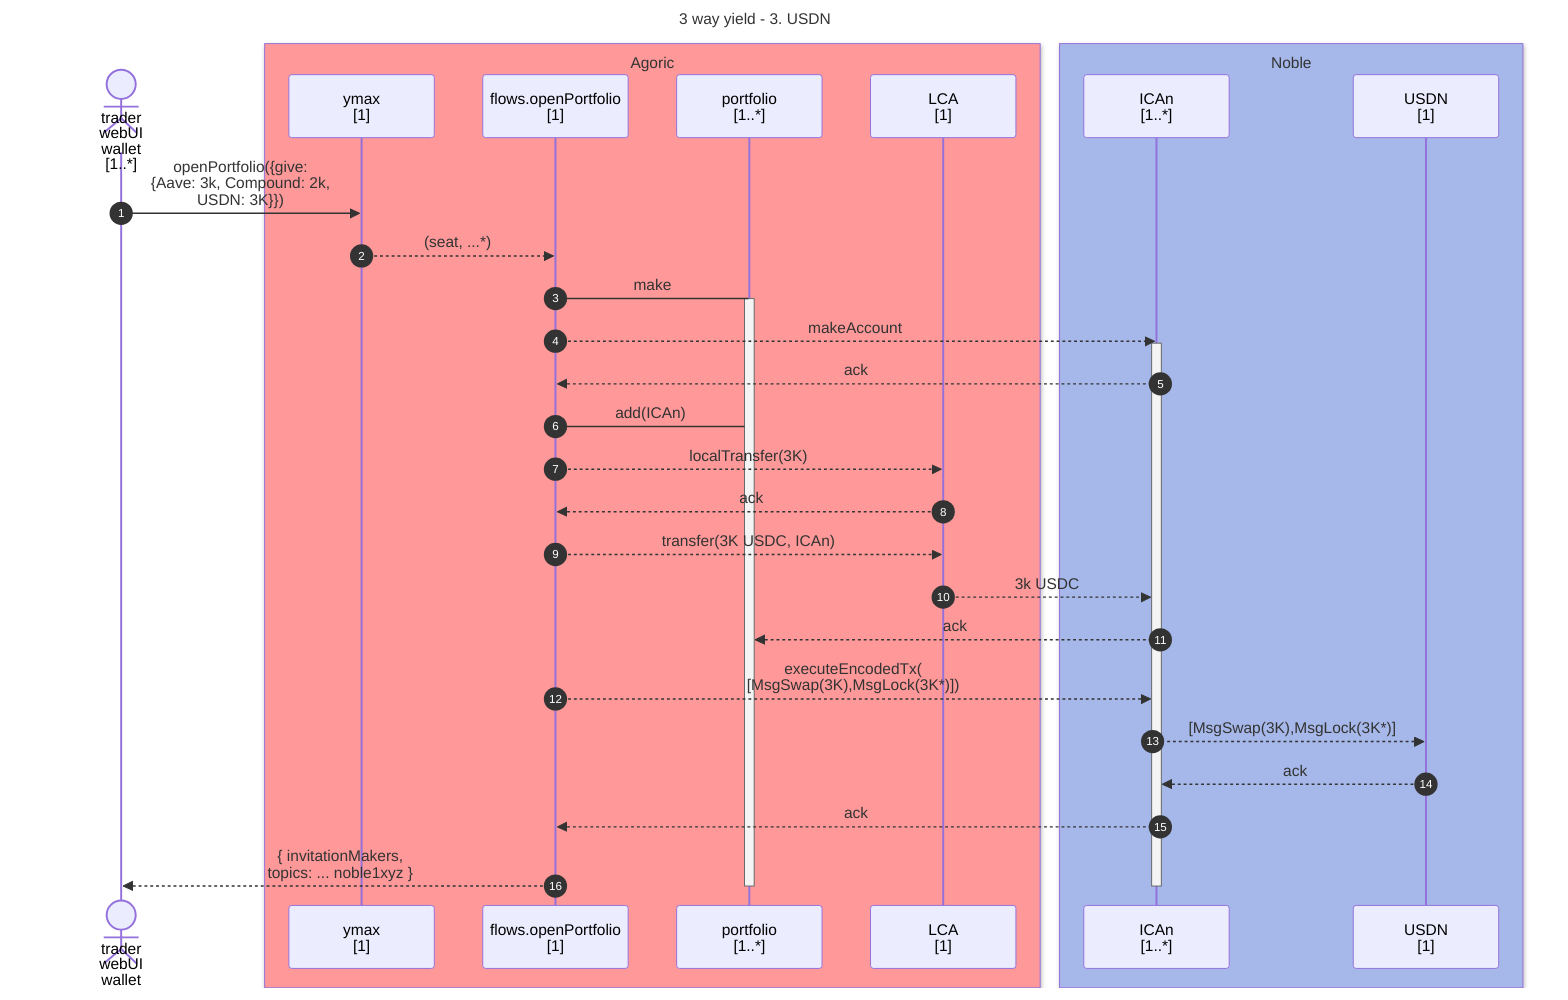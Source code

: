 sequenceDiagram
    title 3 way yield - 3. USDN
    autonumber

    actor trader as trader<br >webUI<br >wallet<br/>[1..*]

    box rgb(255,153,153) Agoric
    participant ymax as ymax<br/>[1]
    participant flow as flows.openPortfolio<br/>[1]
    participant portfolio as portfolio<br/>[1..*]
    participant LCA as LCA<br/>[1]
    end

    box rgb(166,184,233) Noble
    participant ICAn as ICAn<br/>[1..*]
    participant USDN as USDN<br/>[1]
    end

    %% Notation: ->> for initial message, -->> for consequences

    trader ->> ymax: openPortfolio({give:<br/>{Aave: 3k, Compound: 2k,<br/>USDN: 3K}})

    ymax -->> flow: (seat, ...*)

    flow -> portfolio: make
    activate portfolio

    flow -->> ICAn: makeAccount
    activate ICAn
    ICAn -->> flow: ack

    flow -> portfolio: add(ICAn)

    flow -->> LCA: localTransfer(3K)
    LCA -->> flow: ack
    flow -->> LCA: transfer(3K USDC, ICAn)
    LCA -->> ICAn: 3k USDC
    ICAn -->> portfolio: ack

    flow -->> ICAn: executeEncodedTx(<br/>[MsgSwap(3K),MsgLock(3K*)])
    ICAn -->> USDN: [MsgSwap(3K),MsgLock(3K*)]
    USDN -->> ICAn: ack
    ICAn -->> flow: ack
    flow -->> trader: { invitationMakers,<br/>topics: ... noble1xyz }

    deactivate ICAn
    deactivate portfolio